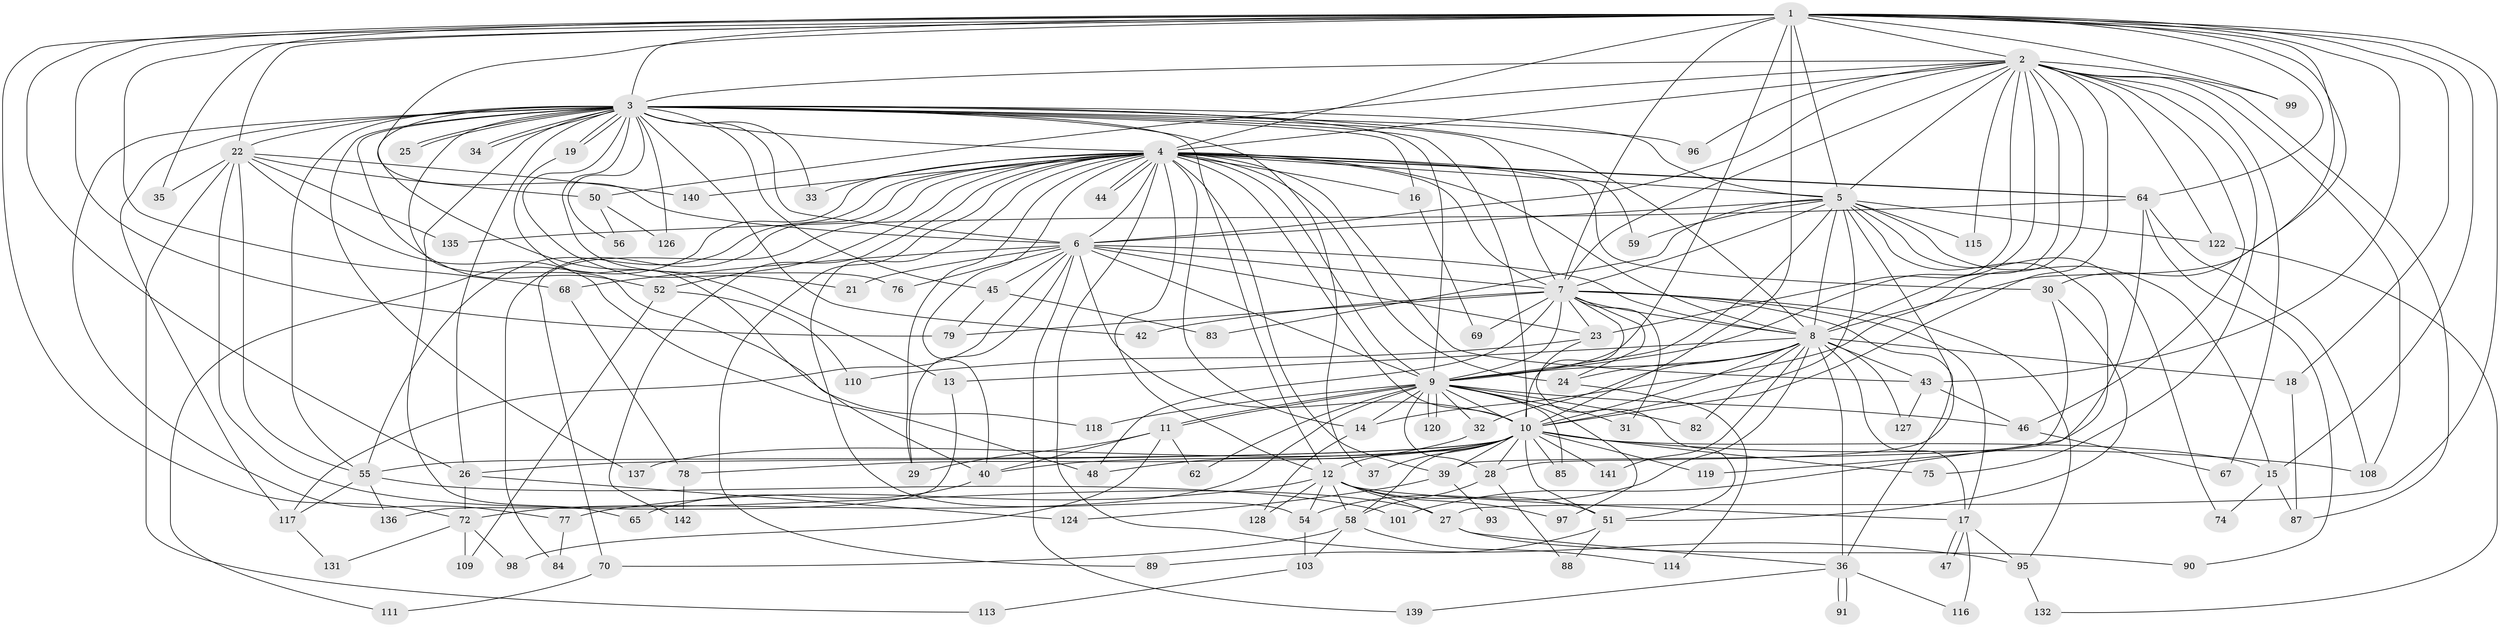 // Generated by graph-tools (version 1.1) at 2025/51/02/27/25 19:51:48]
// undirected, 110 vertices, 274 edges
graph export_dot {
graph [start="1"]
  node [color=gray90,style=filled];
  1 [super="+63"];
  2 [super="+134"];
  3 [super="+41"];
  4 [super="+107"];
  5 [super="+57"];
  6 [super="+123"];
  7 [super="+20"];
  8 [super="+125"];
  9 [super="+130"];
  10 [super="+121"];
  11 [super="+80"];
  12 [super="+60"];
  13;
  14 [super="+49"];
  15 [super="+53"];
  16;
  17;
  18 [super="+94"];
  19;
  21;
  22 [super="+71"];
  23 [super="+38"];
  24 [super="+133"];
  25;
  26;
  27 [super="+61"];
  28 [super="+129"];
  29;
  30;
  31;
  32;
  33;
  34;
  35;
  36 [super="+106"];
  37;
  39 [super="+86"];
  40 [super="+100"];
  42;
  43 [super="+102"];
  44;
  45;
  46 [super="+104"];
  47;
  48 [super="+66"];
  50;
  51 [super="+81"];
  52;
  54;
  55 [super="+73"];
  56;
  58;
  59;
  62;
  64 [super="+112"];
  65;
  67;
  68;
  69;
  70;
  72 [super="+92"];
  74;
  75;
  76;
  77;
  78;
  79 [super="+105"];
  82;
  83;
  84;
  85;
  87;
  88;
  89;
  90;
  91;
  93;
  95;
  96;
  97;
  98;
  99;
  101;
  103;
  108;
  109;
  110;
  111;
  113;
  114;
  115;
  116;
  117 [super="+138"];
  118;
  119;
  120;
  122;
  124;
  126;
  127;
  128;
  131;
  132;
  135;
  136;
  137;
  139;
  140;
  141;
  142;
  1 -- 2 [weight=2];
  1 -- 3;
  1 -- 4;
  1 -- 5;
  1 -- 6;
  1 -- 7;
  1 -- 8;
  1 -- 9;
  1 -- 10;
  1 -- 18;
  1 -- 22;
  1 -- 26;
  1 -- 30;
  1 -- 35;
  1 -- 43;
  1 -- 68;
  1 -- 72;
  1 -- 79;
  1 -- 99;
  1 -- 64;
  1 -- 15;
  1 -- 27;
  2 -- 3;
  2 -- 4;
  2 -- 5;
  2 -- 6;
  2 -- 7;
  2 -- 8;
  2 -- 9;
  2 -- 10;
  2 -- 14;
  2 -- 23;
  2 -- 46;
  2 -- 50;
  2 -- 67;
  2 -- 75;
  2 -- 87;
  2 -- 96;
  2 -- 99;
  2 -- 115;
  2 -- 122;
  2 -- 108;
  3 -- 4;
  3 -- 5;
  3 -- 6;
  3 -- 7;
  3 -- 8;
  3 -- 9;
  3 -- 10;
  3 -- 13;
  3 -- 16;
  3 -- 19;
  3 -- 19;
  3 -- 21;
  3 -- 22;
  3 -- 25;
  3 -- 25;
  3 -- 33;
  3 -- 34;
  3 -- 34;
  3 -- 37;
  3 -- 42;
  3 -- 45;
  3 -- 52;
  3 -- 55;
  3 -- 56;
  3 -- 65;
  3 -- 76;
  3 -- 77;
  3 -- 96;
  3 -- 117;
  3 -- 118;
  3 -- 126;
  3 -- 137;
  3 -- 26;
  3 -- 12;
  4 -- 5;
  4 -- 6;
  4 -- 7;
  4 -- 8;
  4 -- 9 [weight=2];
  4 -- 10;
  4 -- 12;
  4 -- 16;
  4 -- 24;
  4 -- 29;
  4 -- 30;
  4 -- 33;
  4 -- 39;
  4 -- 40;
  4 -- 43;
  4 -- 44;
  4 -- 44;
  4 -- 52;
  4 -- 54;
  4 -- 59;
  4 -- 64;
  4 -- 64;
  4 -- 70;
  4 -- 84;
  4 -- 89;
  4 -- 111;
  4 -- 140;
  4 -- 142;
  4 -- 95;
  4 -- 55;
  4 -- 14;
  5 -- 6;
  5 -- 7;
  5 -- 8;
  5 -- 9;
  5 -- 10;
  5 -- 15;
  5 -- 59;
  5 -- 74;
  5 -- 101;
  5 -- 115;
  5 -- 122;
  5 -- 83;
  5 -- 28;
  6 -- 7;
  6 -- 8;
  6 -- 9;
  6 -- 10;
  6 -- 21;
  6 -- 23;
  6 -- 45;
  6 -- 68;
  6 -- 76;
  6 -- 117;
  6 -- 139;
  6 -- 29;
  7 -- 8;
  7 -- 9;
  7 -- 10;
  7 -- 31;
  7 -- 36;
  7 -- 42;
  7 -- 48;
  7 -- 69;
  7 -- 79;
  7 -- 95;
  7 -- 17;
  7 -- 24;
  7 -- 23;
  8 -- 9;
  8 -- 10;
  8 -- 13;
  8 -- 17;
  8 -- 18;
  8 -- 24;
  8 -- 32;
  8 -- 82;
  8 -- 127;
  8 -- 141;
  8 -- 43;
  8 -- 54;
  8 -- 36;
  9 -- 10;
  9 -- 11;
  9 -- 11;
  9 -- 14;
  9 -- 28;
  9 -- 31;
  9 -- 32;
  9 -- 62;
  9 -- 72;
  9 -- 82;
  9 -- 85;
  9 -- 97;
  9 -- 118;
  9 -- 120;
  9 -- 120;
  9 -- 46;
  10 -- 12;
  10 -- 15;
  10 -- 26;
  10 -- 28;
  10 -- 37;
  10 -- 39;
  10 -- 40;
  10 -- 55;
  10 -- 58;
  10 -- 75;
  10 -- 78;
  10 -- 85;
  10 -- 108;
  10 -- 119;
  10 -- 137;
  10 -- 141;
  10 -- 51;
  11 -- 29;
  11 -- 62;
  11 -- 40;
  11 -- 98;
  12 -- 17;
  12 -- 27;
  12 -- 54;
  12 -- 58;
  12 -- 97;
  12 -- 128;
  12 -- 77;
  12 -- 51;
  13 -- 136;
  14 -- 128;
  15 -- 74;
  15 -- 87;
  16 -- 69;
  17 -- 47;
  17 -- 47;
  17 -- 95;
  17 -- 116;
  18 -- 87;
  19 -- 40;
  22 -- 27;
  22 -- 35;
  22 -- 50;
  22 -- 135;
  22 -- 140;
  22 -- 113;
  22 -- 55;
  22 -- 48;
  23 -- 51;
  23 -- 110;
  24 -- 114;
  26 -- 124;
  26 -- 72;
  27 -- 36;
  27 -- 90;
  28 -- 88;
  28 -- 58;
  30 -- 51;
  30 -- 39;
  32 -- 48;
  36 -- 91;
  36 -- 91;
  36 -- 116;
  36 -- 139;
  39 -- 93 [weight=2];
  39 -- 124;
  40 -- 65;
  43 -- 46;
  43 -- 127;
  45 -- 83;
  45 -- 79;
  46 -- 67;
  50 -- 56;
  50 -- 126;
  51 -- 88;
  51 -- 89;
  52 -- 109;
  52 -- 110;
  54 -- 103;
  55 -- 136;
  55 -- 101;
  55 -- 117;
  58 -- 70;
  58 -- 103;
  58 -- 114;
  64 -- 90;
  64 -- 108;
  64 -- 119;
  64 -- 135;
  68 -- 78;
  70 -- 111;
  72 -- 109;
  72 -- 131;
  72 -- 98;
  77 -- 84;
  78 -- 142;
  95 -- 132;
  103 -- 113;
  117 -- 131;
  122 -- 132;
}
